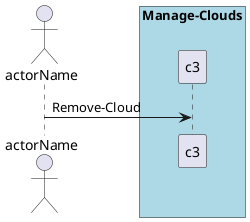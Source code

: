 @startuml
Actor "actorName" as A

box "Manage-Clouds" #lightblue
participant "c3" as S
A -> S : Remove-Cloud
end box

@enduml
